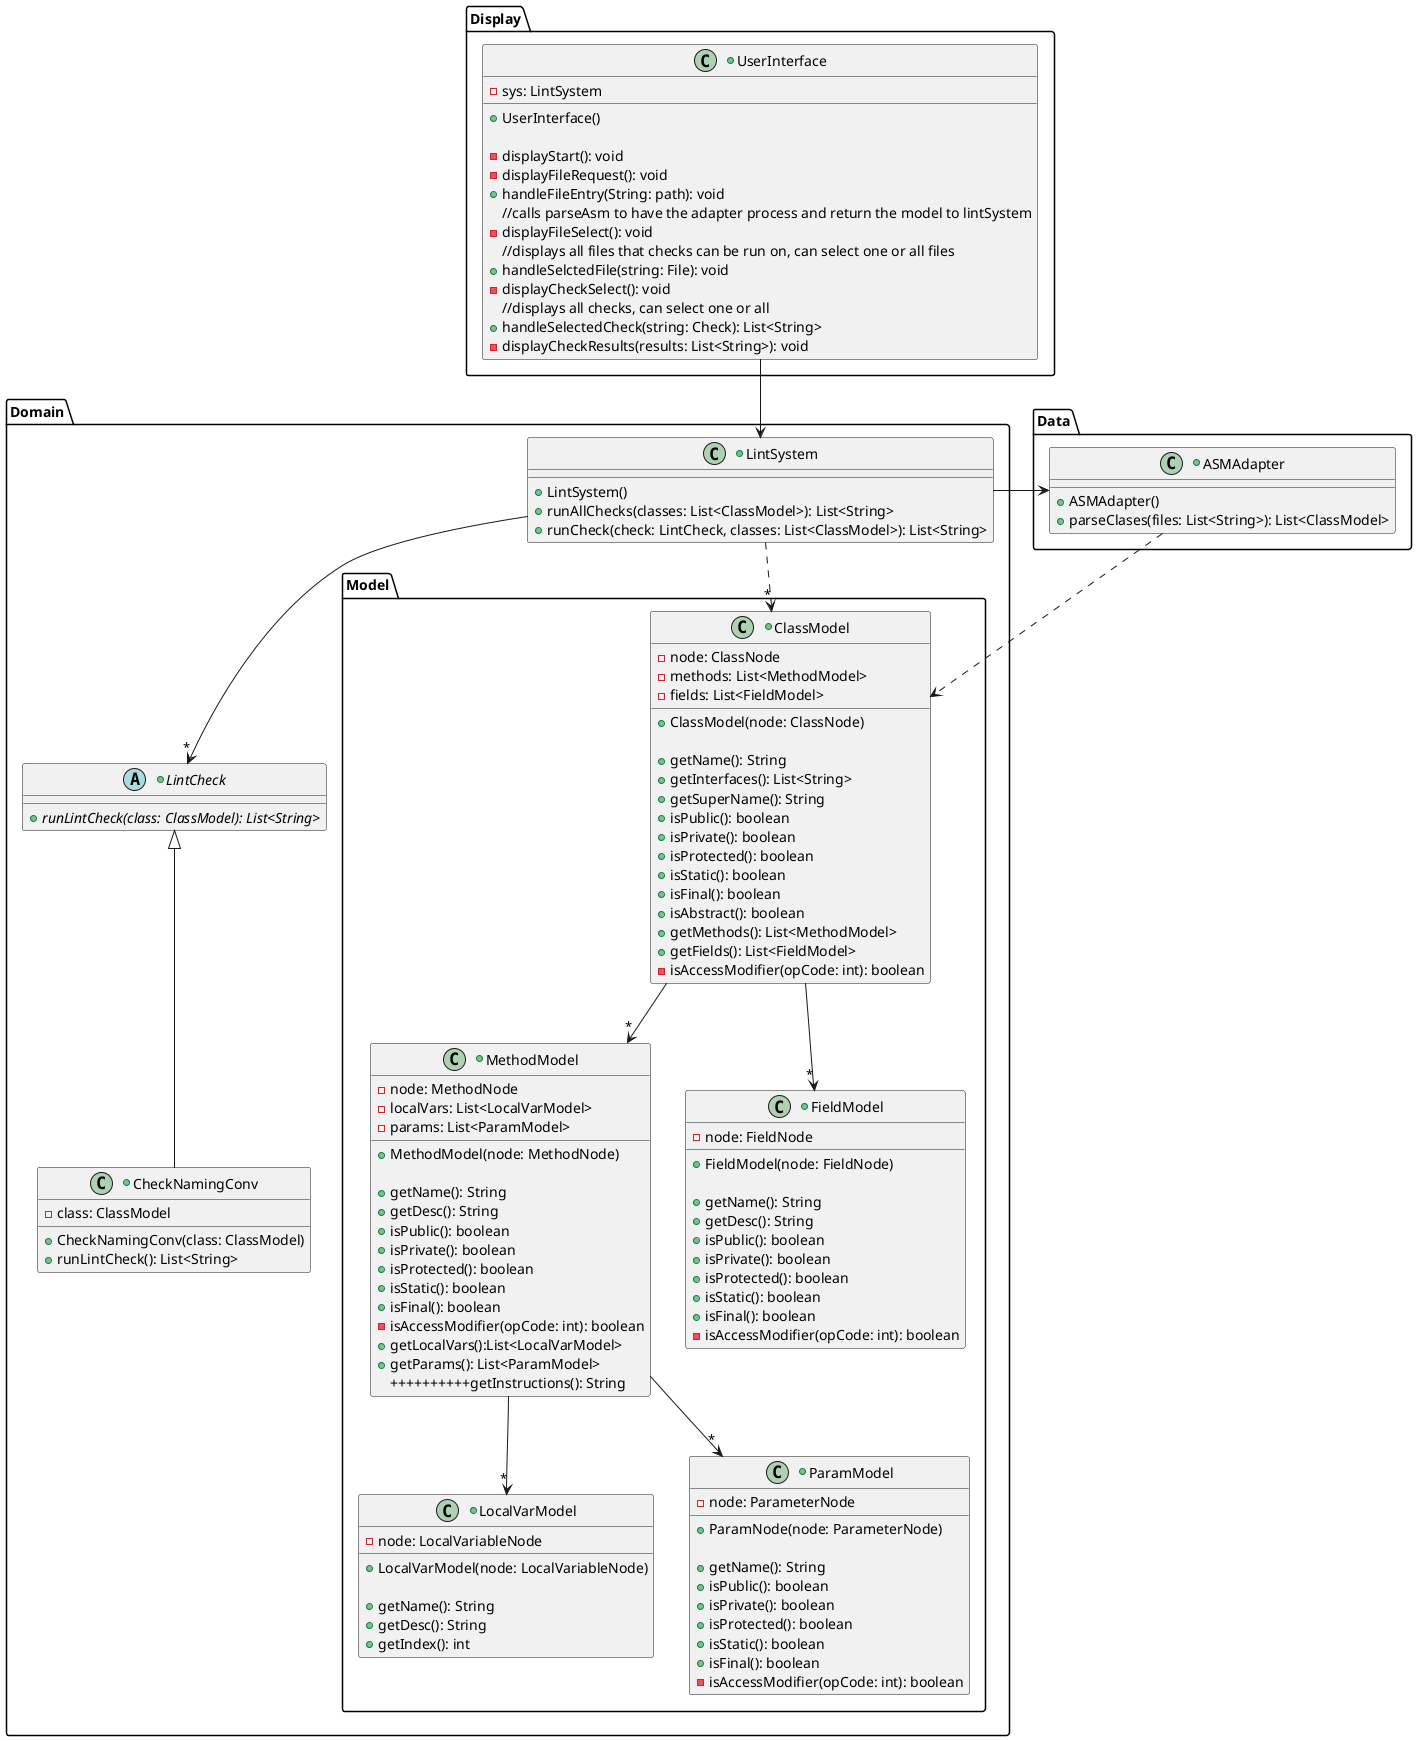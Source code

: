 @startuml
Package Display{

+class UserInterface{
-sys: LintSystem
+UserInterface()

-displayStart(): void
-displayFileRequest(): void
+handleFileEntry(String: path): void
{method} //calls parseAsm to have the adapter process and return the model to lintSystem
-displayFileSelect(): void
{method} //displays all files that checks can be run on, can select one or all files
+handleSelctedFile(string: File): void
-displayCheckSelect(): void
{method} //displays all checks, can select one or all
+handleSelectedCheck(string: Check): List<String>
-displayCheckResults(results: List<String>): void
}

}

Package Domain{
UserInterface --> LintSystem

+class LintSystem{

+LintSystem()
+runAllChecks(classes: List<ClassModel>): List<String>
+runCheck(check: LintCheck, classes: List<ClassModel>): List<String>
}
+abstract LintCheck{
+{abstract}runLintCheck(class: ClassModel): List<String>
}
+class CheckNamingConv{
-class: ClassModel
+CheckNamingConv(class: ClassModel)
+runLintCheck(): List<String>
}
Package Model{

+class ClassModel{
-node: ClassNode
-methods: List<MethodModel>
-fields: List<FieldModel>
+ClassModel(node: ClassNode)

+getName(): String
+getInterfaces(): List<String>
+getSuperName(): String
+isPublic(): boolean
+isPrivate(): boolean
+isProtected(): boolean
+isStatic(): boolean
+isFinal(): boolean
+isAbstract(): boolean
+getMethods(): List<MethodModel>
+getFields(): List<FieldModel>
-isAccessModifier(opCode: int): boolean
}
+class MethodModel{
-node: MethodNode
-localVars: List<LocalVarModel>
-params: List<ParamModel>

+MethodModel(node: MethodNode)

+getName(): String
+getDesc(): String
+isPublic(): boolean
+isPrivate(): boolean
+isProtected(): boolean
+isStatic(): boolean
+isFinal(): boolean
-isAccessModifier(opCode: int): boolean
+getLocalVars():List<LocalVarModel>
+getParams(): List<ParamModel>
++++++++++getInstructions(): String
}
+class FieldModel{
-node: FieldNode
+FieldModel(node: FieldNode)

+getName(): String
+getDesc(): String
+isPublic(): boolean
+isPrivate(): boolean
+isProtected(): boolean
+isStatic(): boolean
+isFinal(): boolean
-isAccessModifier(opCode: int): boolean
}
+class LocalVarModel{
-node: LocalVariableNode
+LocalVarModel(node: LocalVariableNode)

+getName(): String
+getDesc(): String
+getIndex(): int
}
+class ParamModel{
-node: ParameterNode
+ParamNode(node: ParameterNode)

+getName(): String
+isPublic(): boolean
+isPrivate(): boolean
+isProtected(): boolean
+isStatic(): boolean
+isFinal(): boolean
-isAccessModifier(opCode: int): boolean
}
LintSystem ..>"*" ClassModel
ClassModel -->"*" MethodModel
ClassModel -->"*" FieldModel
MethodModel -->"*" LocalVarModel
MethodModel -->"*" ParamModel

}


CheckNamingConv -u-|> LintCheck
LintSystem -->"*" LintCheck
}


Package Data{
 +class ASMAdapter{
    +ASMAdapter()
    +parseClases(files: List<String>): List<ClassModel>
 }
}
ASMAdapter ..> ClassModel
LintSystem --> ASMAdapter
@enduml